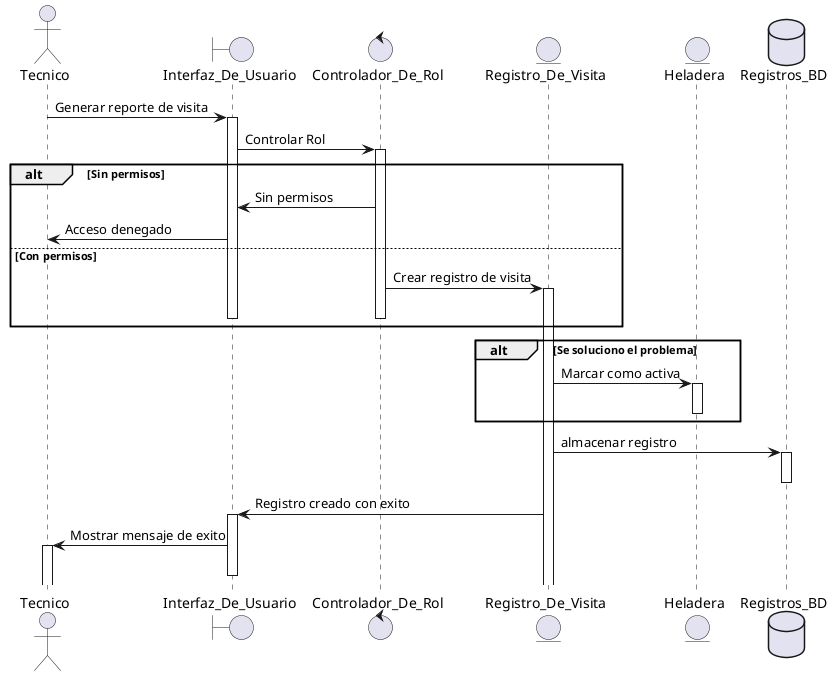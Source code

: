 @startuml GenerarRegistroDeVisita
actor Tecnico
boundary Interfaz_De_Usuario
control Controlador_De_Rol
entity Registro_De_Visita
entity Heladera
database Registros_BD

Tecnico->Interfaz_De_Usuario: Generar reporte de visita
activate Interfaz_De_Usuario

Interfaz_De_Usuario->Controlador_De_Rol: Controlar Rol
activate Controlador_De_Rol

alt Sin permisos
    Controlador_De_Rol->Interfaz_De_Usuario: Sin permisos
    Interfaz_De_Usuario->Tecnico: Acceso denegado
else Con permisos
    Controlador_De_Rol->Registro_De_Visita: Crear registro de visita
    activate Registro_De_Visita
deactivate Controlador_De_Rol
deactivate Interfaz_De_Usuario
end

alt Se soluciono el problema
    Registro_De_Visita->Heladera: Marcar como activa
    activate Heladera
    deactivate Heladera
end

Registro_De_Visita->Registros_BD: almacenar registro
activate Registros_BD
deactivate Registros_BD

Registro_De_Visita->Interfaz_De_Usuario:Registro creado con exito
activate Interfaz_De_Usuario
Interfaz_De_Usuario->Tecnico: Mostrar mensaje de exito
activate Tecnico
deactivate Interfaz_De_Usuario

@enduml